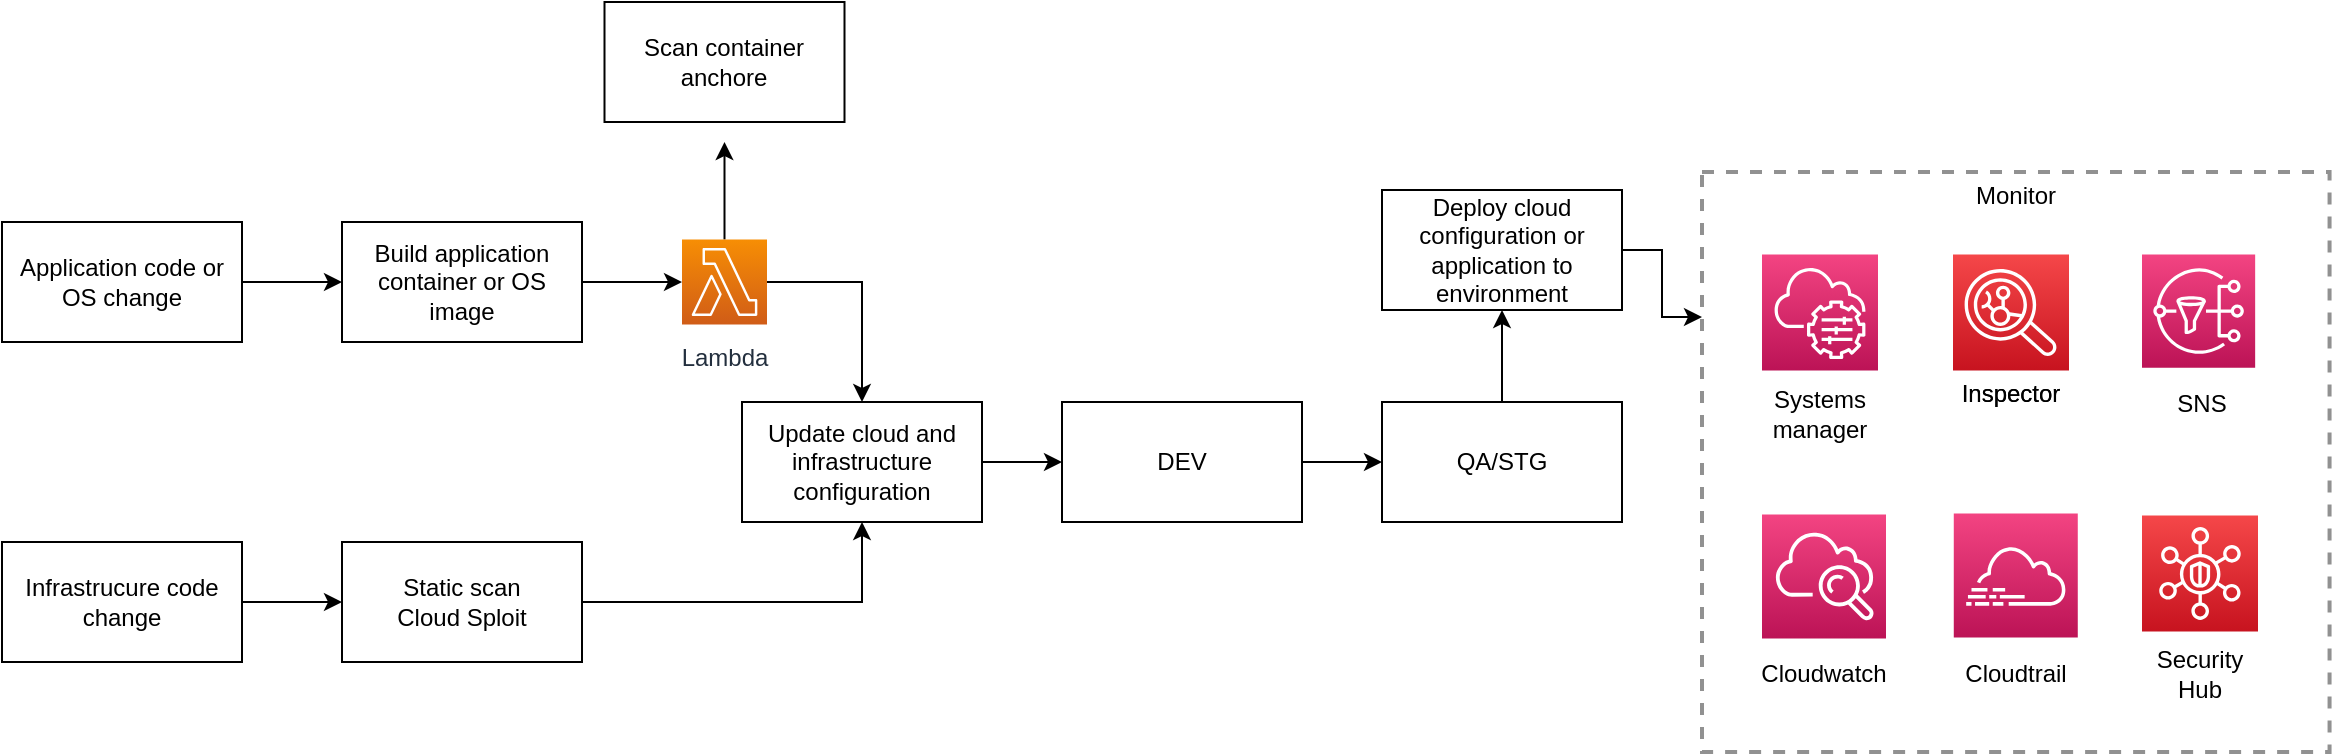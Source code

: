 <mxfile version="13.0.3" type="device"><diagram id="Ht1M8jgEwFfnCIfOTk4-" name="Page-1"><mxGraphModel dx="2066" dy="1220" grid="1" gridSize="10" guides="1" tooltips="1" connect="1" arrows="1" fold="1" page="1" pageScale="1" pageWidth="1169" pageHeight="827" math="0" shadow="0"><root><mxCell id="0"/><mxCell id="1" parent="0"/><mxCell id="tai2dr1PDZ9YhyALB7Aq-22" style="edgeStyle=orthogonalEdgeStyle;rounded=0;orthogonalLoop=1;jettySize=auto;html=1;entryX=0.5;entryY=0;entryDx=0;entryDy=0;" edge="1" parent="1" source="UEzPUAAOIrF-is8g5C7q-113" target="tai2dr1PDZ9YhyALB7Aq-4"><mxGeometry relative="1" as="geometry"><Array as="points"><mxPoint x="430" y="430"/></Array></mxGeometry></mxCell><mxCell id="tai2dr1PDZ9YhyALB7Aq-23" style="edgeStyle=orthogonalEdgeStyle;rounded=0;orthogonalLoop=1;jettySize=auto;html=1;" edge="1" parent="1" source="UEzPUAAOIrF-is8g5C7q-113"><mxGeometry relative="1" as="geometry"><mxPoint x="361.25" y="360" as="targetPoint"/></mxGeometry></mxCell><mxCell id="UEzPUAAOIrF-is8g5C7q-113" value="Lambda" style="outlineConnect=0;fontColor=#232F3E;gradientColor=#F78E04;gradientDirection=north;fillColor=#D05C17;strokeColor=#ffffff;dashed=0;verticalLabelPosition=bottom;verticalAlign=top;align=center;html=1;fontSize=12;fontStyle=0;aspect=fixed;shape=mxgraph.aws4.resourceIcon;resIcon=mxgraph.aws4.lambda;labelBackgroundColor=#ffffff;spacingTop=3;" parent="1" vertex="1"><mxGeometry x="340" y="408.75" width="42.5" height="42.5" as="geometry"/></mxCell><mxCell id="tai2dr1PDZ9YhyALB7Aq-17" style="edgeStyle=orthogonalEdgeStyle;rounded=0;orthogonalLoop=1;jettySize=auto;html=1;" edge="1" parent="1" source="tai2dr1PDZ9YhyALB7Aq-1" target="tai2dr1PDZ9YhyALB7Aq-3"><mxGeometry relative="1" as="geometry"/></mxCell><mxCell id="tai2dr1PDZ9YhyALB7Aq-1" value="Application code or OS change" style="rounded=0;whiteSpace=wrap;html=1;" vertex="1" parent="1"><mxGeometry y="400" width="120" height="60" as="geometry"/></mxCell><mxCell id="tai2dr1PDZ9YhyALB7Aq-19" style="edgeStyle=orthogonalEdgeStyle;rounded=0;orthogonalLoop=1;jettySize=auto;html=1;entryX=0;entryY=0.5;entryDx=0;entryDy=0;" edge="1" parent="1" source="tai2dr1PDZ9YhyALB7Aq-2" target="tai2dr1PDZ9YhyALB7Aq-18"><mxGeometry relative="1" as="geometry"/></mxCell><mxCell id="tai2dr1PDZ9YhyALB7Aq-2" value="Infrastrucure code change" style="rounded=0;whiteSpace=wrap;html=1;" vertex="1" parent="1"><mxGeometry y="560" width="120" height="60" as="geometry"/></mxCell><mxCell id="tai2dr1PDZ9YhyALB7Aq-21" style="edgeStyle=orthogonalEdgeStyle;rounded=0;orthogonalLoop=1;jettySize=auto;html=1;" edge="1" parent="1" source="tai2dr1PDZ9YhyALB7Aq-3" target="UEzPUAAOIrF-is8g5C7q-113"><mxGeometry relative="1" as="geometry"/></mxCell><mxCell id="tai2dr1PDZ9YhyALB7Aq-3" value="Build application container or OS image" style="rounded=0;whiteSpace=wrap;html=1;" vertex="1" parent="1"><mxGeometry x="170" y="400" width="120" height="60" as="geometry"/></mxCell><mxCell id="tai2dr1PDZ9YhyALB7Aq-25" style="edgeStyle=orthogonalEdgeStyle;rounded=0;orthogonalLoop=1;jettySize=auto;html=1;entryX=0;entryY=0.5;entryDx=0;entryDy=0;" edge="1" parent="1" source="tai2dr1PDZ9YhyALB7Aq-4" target="tai2dr1PDZ9YhyALB7Aq-7"><mxGeometry relative="1" as="geometry"/></mxCell><mxCell id="tai2dr1PDZ9YhyALB7Aq-4" value="Update cloud and infrastructure configuration" style="rounded=0;whiteSpace=wrap;html=1;" vertex="1" parent="1"><mxGeometry x="370" y="490" width="120" height="60" as="geometry"/></mxCell><mxCell id="tai2dr1PDZ9YhyALB7Aq-62" style="edgeStyle=orthogonalEdgeStyle;rounded=0;orthogonalLoop=1;jettySize=auto;html=1;entryX=0;entryY=0.25;entryDx=0;entryDy=0;" edge="1" parent="1" source="tai2dr1PDZ9YhyALB7Aq-5" target="tai2dr1PDZ9YhyALB7Aq-13"><mxGeometry relative="1" as="geometry"/></mxCell><mxCell id="tai2dr1PDZ9YhyALB7Aq-5" value="Deploy cloud configuration or application to environment" style="rounded=0;whiteSpace=wrap;html=1;" vertex="1" parent="1"><mxGeometry x="690" y="384" width="120" height="60" as="geometry"/></mxCell><mxCell id="tai2dr1PDZ9YhyALB7Aq-26" style="edgeStyle=orthogonalEdgeStyle;rounded=0;orthogonalLoop=1;jettySize=auto;html=1;entryX=0;entryY=0.5;entryDx=0;entryDy=0;" edge="1" parent="1" source="tai2dr1PDZ9YhyALB7Aq-7" target="tai2dr1PDZ9YhyALB7Aq-12"><mxGeometry relative="1" as="geometry"/></mxCell><mxCell id="tai2dr1PDZ9YhyALB7Aq-7" value="DEV" style="rounded=0;whiteSpace=wrap;html=1;" vertex="1" parent="1"><mxGeometry x="530" y="490" width="120" height="60" as="geometry"/></mxCell><mxCell id="tai2dr1PDZ9YhyALB7Aq-60" style="edgeStyle=orthogonalEdgeStyle;rounded=0;orthogonalLoop=1;jettySize=auto;html=1;exitX=0.5;exitY=0;exitDx=0;exitDy=0;entryX=0.5;entryY=1;entryDx=0;entryDy=0;" edge="1" parent="1" source="tai2dr1PDZ9YhyALB7Aq-12" target="tai2dr1PDZ9YhyALB7Aq-5"><mxGeometry relative="1" as="geometry"/></mxCell><mxCell id="tai2dr1PDZ9YhyALB7Aq-12" value="QA/STG" style="rounded=0;whiteSpace=wrap;html=1;" vertex="1" parent="1"><mxGeometry x="690" y="490" width="120" height="60" as="geometry"/></mxCell><mxCell id="tai2dr1PDZ9YhyALB7Aq-13" value="Monitor" style="fontStyle=0;verticalAlign=top;align=center;spacingTop=-2;fillColor=none;rounded=0;whiteSpace=wrap;html=1;strokeColor=#919191;strokeWidth=2;dashed=1;container=1;collapsible=0;expand=0;recursiveResize=0;" vertex="1" parent="1"><mxGeometry x="850" y="375" width="313.78" height="290" as="geometry"/></mxCell><mxCell id="tai2dr1PDZ9YhyALB7Aq-43" value="" style="group" vertex="1" connectable="0" parent="tai2dr1PDZ9YhyALB7Aq-13"><mxGeometry x="220" y="41.25" width="60" height="86" as="geometry"/></mxCell><mxCell id="tai2dr1PDZ9YhyALB7Aq-33" value="" style="outlineConnect=0;fontColor=#232F3E;gradientColor=#F34482;gradientDirection=north;fillColor=#BC1356;strokeColor=#ffffff;dashed=0;verticalLabelPosition=bottom;verticalAlign=top;align=center;html=1;fontSize=12;fontStyle=0;aspect=fixed;shape=mxgraph.aws4.resourceIcon;resIcon=mxgraph.aws4.sns;" vertex="1" parent="tai2dr1PDZ9YhyALB7Aq-43"><mxGeometry width="56.579" height="56.579" as="geometry"/></mxCell><mxCell id="tai2dr1PDZ9YhyALB7Aq-41" value="SNS" style="text;html=1;strokeColor=none;fillColor=none;align=center;verticalAlign=middle;whiteSpace=wrap;rounded=0;" vertex="1" parent="tai2dr1PDZ9YhyALB7Aq-43"><mxGeometry x="6" y="63.368" width="48" height="22.632" as="geometry"/></mxCell><mxCell id="tai2dr1PDZ9YhyALB7Aq-47" value="" style="group" vertex="1" connectable="0" parent="tai2dr1PDZ9YhyALB7Aq-13"><mxGeometry x="30" y="41.25" width="58" height="90" as="geometry"/></mxCell><mxCell id="tai2dr1PDZ9YhyALB7Aq-10" value="" style="outlineConnect=0;fontColor=#232F3E;gradientColor=#F34482;gradientDirection=north;fillColor=#BC1356;strokeColor=#ffffff;dashed=0;verticalLabelPosition=bottom;verticalAlign=top;align=center;html=1;fontSize=12;fontStyle=0;aspect=fixed;shape=mxgraph.aws4.resourceIcon;resIcon=mxgraph.aws4.systems_manager;" vertex="1" parent="tai2dr1PDZ9YhyALB7Aq-47"><mxGeometry width="58" height="58" as="geometry"/></mxCell><mxCell id="tai2dr1PDZ9YhyALB7Aq-46" value="Systems manager" style="text;html=1;strokeColor=none;fillColor=none;align=center;verticalAlign=middle;whiteSpace=wrap;rounded=0;" vertex="1" parent="tai2dr1PDZ9YhyALB7Aq-47"><mxGeometry x="9" y="70" width="40" height="20" as="geometry"/></mxCell><mxCell id="tai2dr1PDZ9YhyALB7Aq-45" value="" style="group" vertex="1" connectable="0" parent="tai2dr1PDZ9YhyALB7Aq-13"><mxGeometry x="119" y="41.25" width="71" height="80" as="geometry"/></mxCell><mxCell id="tai2dr1PDZ9YhyALB7Aq-42" value="Inspector" style="text;html=1;strokeColor=none;fillColor=none;align=center;verticalAlign=middle;whiteSpace=wrap;rounded=0;" vertex="1" parent="tai2dr1PDZ9YhyALB7Aq-45"><mxGeometry y="60" width="71" height="20" as="geometry"/></mxCell><mxCell id="tai2dr1PDZ9YhyALB7Aq-8" value="" style="outlineConnect=0;fontColor=#232F3E;gradientColor=#F54749;gradientDirection=north;fillColor=#C7131F;strokeColor=#ffffff;dashed=0;verticalLabelPosition=bottom;verticalAlign=top;align=center;html=1;fontSize=12;fontStyle=0;aspect=fixed;shape=mxgraph.aws4.resourceIcon;resIcon=mxgraph.aws4.inspector;" vertex="1" parent="tai2dr1PDZ9YhyALB7Aq-45"><mxGeometry x="6.5" width="58" height="58" as="geometry"/></mxCell><mxCell id="tai2dr1PDZ9YhyALB7Aq-44" value="Inspector" style="text;html=1;strokeColor=none;fillColor=none;align=center;verticalAlign=middle;whiteSpace=wrap;rounded=0;" vertex="1" parent="tai2dr1PDZ9YhyALB7Aq-45"><mxGeometry y="60" width="71" height="20" as="geometry"/></mxCell><mxCell id="tai2dr1PDZ9YhyALB7Aq-58" value="" style="group" vertex="1" connectable="0" parent="tai2dr1PDZ9YhyALB7Aq-13"><mxGeometry x="125.89" y="170.75" width="62" height="90" as="geometry"/></mxCell><mxCell id="tai2dr1PDZ9YhyALB7Aq-32" value="" style="outlineConnect=0;fontColor=#232F3E;gradientColor=#F34482;gradientDirection=north;fillColor=#BC1356;strokeColor=#ffffff;dashed=0;verticalLabelPosition=bottom;verticalAlign=top;align=center;html=1;fontSize=12;fontStyle=0;aspect=fixed;shape=mxgraph.aws4.resourceIcon;resIcon=mxgraph.aws4.cloudtrail;" vertex="1" parent="tai2dr1PDZ9YhyALB7Aq-58"><mxGeometry width="62" height="62" as="geometry"/></mxCell><mxCell id="tai2dr1PDZ9YhyALB7Aq-53" value="Cloudtrail" style="text;html=1;strokeColor=none;fillColor=none;align=center;verticalAlign=middle;whiteSpace=wrap;rounded=0;" vertex="1" parent="tai2dr1PDZ9YhyALB7Aq-58"><mxGeometry x="11" y="70" width="40" height="20" as="geometry"/></mxCell><mxCell id="tai2dr1PDZ9YhyALB7Aq-54" value="" style="group" vertex="1" connectable="0" parent="tai2dr1PDZ9YhyALB7Aq-13"><mxGeometry x="220" y="171.75" width="58" height="89" as="geometry"/></mxCell><mxCell id="tai2dr1PDZ9YhyALB7Aq-9" value="" style="outlineConnect=0;fontColor=#232F3E;gradientColor=#F54749;gradientDirection=north;fillColor=#C7131F;strokeColor=#ffffff;dashed=0;verticalLabelPosition=bottom;verticalAlign=top;align=center;html=1;fontSize=12;fontStyle=0;aspect=fixed;shape=mxgraph.aws4.resourceIcon;resIcon=mxgraph.aws4.security_hub;" vertex="1" parent="tai2dr1PDZ9YhyALB7Aq-54"><mxGeometry width="58" height="58" as="geometry"/></mxCell><mxCell id="tai2dr1PDZ9YhyALB7Aq-48" value="Security Hub" style="text;html=1;strokeColor=none;fillColor=none;align=center;verticalAlign=middle;whiteSpace=wrap;rounded=0;" vertex="1" parent="tai2dr1PDZ9YhyALB7Aq-54"><mxGeometry x="9" y="69" width="40" height="20" as="geometry"/></mxCell><mxCell id="tai2dr1PDZ9YhyALB7Aq-57" value="" style="group" vertex="1" connectable="0" parent="tai2dr1PDZ9YhyALB7Aq-13"><mxGeometry x="30" y="171.25" width="62" height="90" as="geometry"/></mxCell><mxCell id="tai2dr1PDZ9YhyALB7Aq-52" value="Cloudwatch" style="text;html=1;strokeColor=none;fillColor=none;align=center;verticalAlign=middle;whiteSpace=wrap;rounded=0;" vertex="1" parent="tai2dr1PDZ9YhyALB7Aq-57"><mxGeometry x="11" y="70" width="40" height="20" as="geometry"/></mxCell><mxCell id="tai2dr1PDZ9YhyALB7Aq-31" value="" style="outlineConnect=0;fontColor=#232F3E;gradientColor=#F34482;gradientDirection=north;fillColor=#BC1356;strokeColor=#ffffff;dashed=0;verticalLabelPosition=bottom;verticalAlign=top;align=center;html=1;fontSize=12;fontStyle=0;aspect=fixed;shape=mxgraph.aws4.resourceIcon;resIcon=mxgraph.aws4.cloudwatch;" vertex="1" parent="tai2dr1PDZ9YhyALB7Aq-57"><mxGeometry width="62" height="62" as="geometry"/></mxCell><mxCell id="tai2dr1PDZ9YhyALB7Aq-20" style="edgeStyle=orthogonalEdgeStyle;rounded=0;orthogonalLoop=1;jettySize=auto;html=1;entryX=0.5;entryY=1;entryDx=0;entryDy=0;" edge="1" parent="1" source="tai2dr1PDZ9YhyALB7Aq-18" target="tai2dr1PDZ9YhyALB7Aq-4"><mxGeometry relative="1" as="geometry"/></mxCell><mxCell id="tai2dr1PDZ9YhyALB7Aq-18" value="Static scan&lt;br&gt;Cloud Sploit" style="rounded=0;whiteSpace=wrap;html=1;" vertex="1" parent="1"><mxGeometry x="170" y="560" width="120" height="60" as="geometry"/></mxCell><mxCell id="tai2dr1PDZ9YhyALB7Aq-24" value="Scan container&lt;br&gt;anchore" style="rounded=0;whiteSpace=wrap;html=1;" vertex="1" parent="1"><mxGeometry x="301.25" y="290" width="120" height="60" as="geometry"/></mxCell></root></mxGraphModel></diagram></mxfile>
